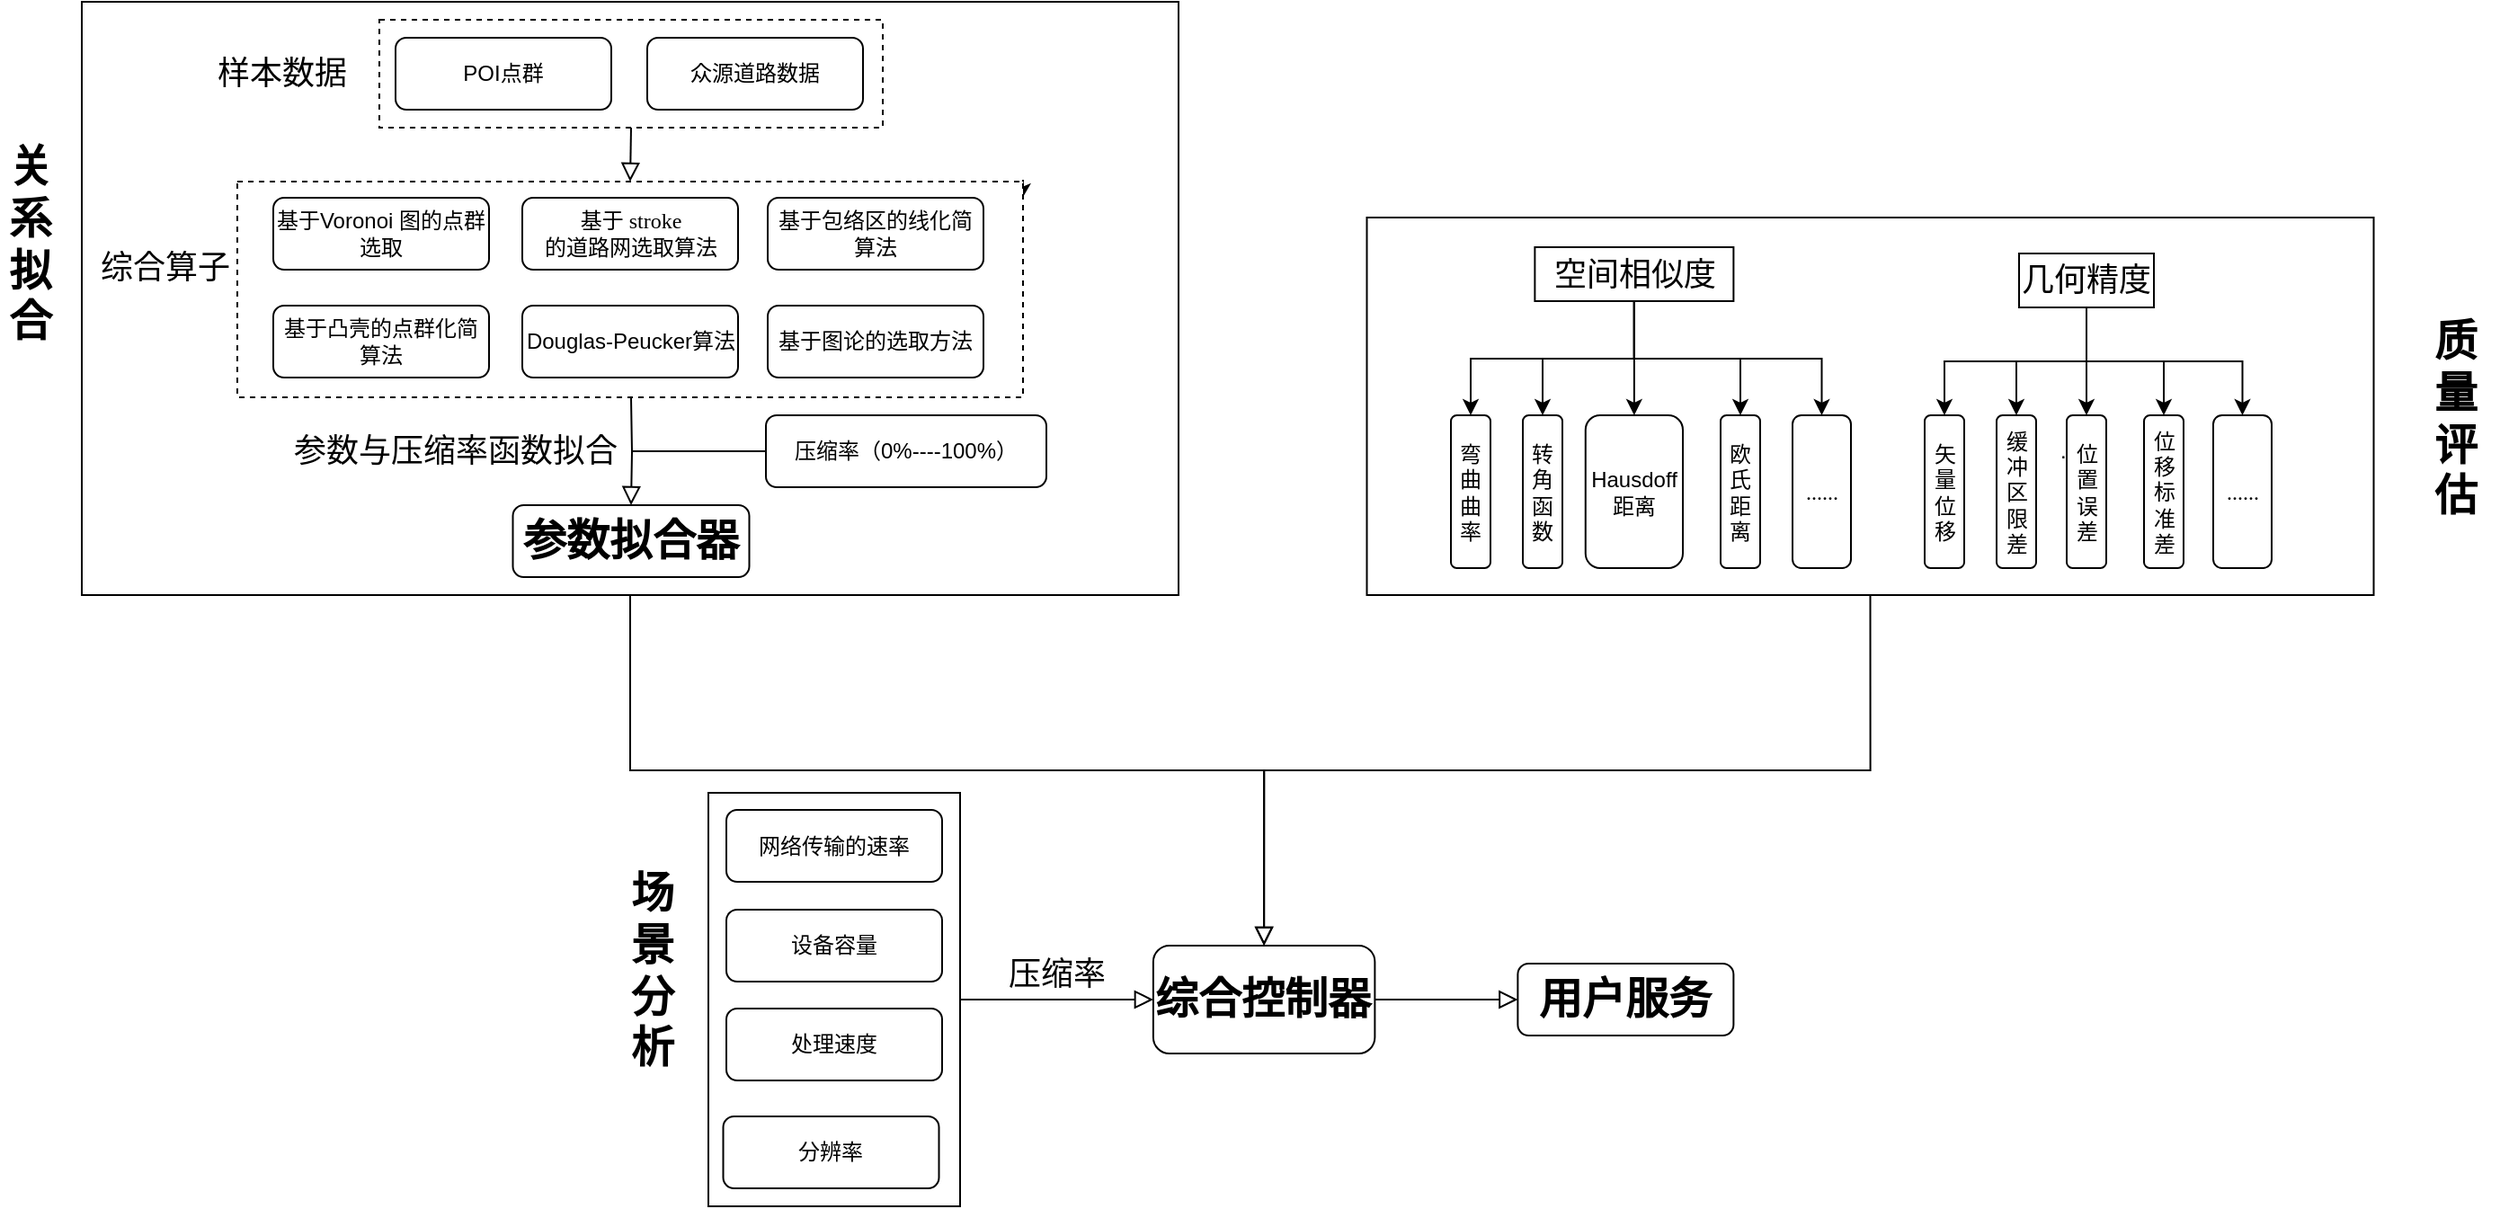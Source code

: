 <mxfile version="20.4.1" type="github">
  <diagram id="C5RBs43oDa-KdzZeNtuy" name="Page-1">
    <mxGraphModel dx="1740" dy="883" grid="1" gridSize="10" guides="1" tooltips="1" connect="1" arrows="1" fold="1" page="1" pageScale="1" pageWidth="827" pageHeight="1169" math="0" shadow="0">
      <root>
        <mxCell id="WIyWlLk6GJQsqaUBKTNV-0" />
        <mxCell id="WIyWlLk6GJQsqaUBKTNV-1" parent="WIyWlLk6GJQsqaUBKTNV-0" />
        <mxCell id="h_i_gSnvgIfFJRWZz87i-35" value="" style="rounded=0;whiteSpace=wrap;html=1;fontFamily=Times New Roman;fontSize=8;" vertex="1" parent="WIyWlLk6GJQsqaUBKTNV-1">
          <mxGeometry x="788.25" y="190" width="560" height="210" as="geometry" />
        </mxCell>
        <mxCell id="h_i_gSnvgIfFJRWZz87i-37" value="" style="rounded=0;whiteSpace=wrap;html=1;fontFamily=Times New Roman;fontSize=8;" vertex="1" parent="WIyWlLk6GJQsqaUBKTNV-1">
          <mxGeometry x="73.5" y="70" width="610" height="330" as="geometry" />
        </mxCell>
        <mxCell id="h_i_gSnvgIfFJRWZz87i-114" style="edgeStyle=orthogonalEdgeStyle;rounded=0;orthogonalLoop=1;jettySize=auto;html=1;exitX=1;exitY=0;exitDx=0;exitDy=0;entryX=0.857;entryY=0.344;entryDx=0;entryDy=0;entryPerimeter=0;fontFamily=Helvetica;fontSize=24;" edge="1" parent="WIyWlLk6GJQsqaUBKTNV-1">
          <mxGeometry relative="1" as="geometry">
            <mxPoint x="597.0" y="169" as="sourcePoint" />
            <mxPoint x="596.27" y="179.84" as="targetPoint" />
          </mxGeometry>
        </mxCell>
        <mxCell id="h_i_gSnvgIfFJRWZz87i-10" value="" style="rounded=0;whiteSpace=wrap;html=1;fontFamily=Times New Roman;fontSize=8;dashed=1;" vertex="1" parent="WIyWlLk6GJQsqaUBKTNV-1">
          <mxGeometry x="160" y="170" width="437" height="120" as="geometry" />
        </mxCell>
        <mxCell id="h_i_gSnvgIfFJRWZz87i-1" value="" style="rounded=0;whiteSpace=wrap;html=1;fontFamily=Times New Roman;fontSize=8;dashed=1;" vertex="1" parent="WIyWlLk6GJQsqaUBKTNV-1">
          <mxGeometry x="239" y="80" width="280" height="60" as="geometry" />
        </mxCell>
        <mxCell id="WIyWlLk6GJQsqaUBKTNV-3" value="POI点群" style="rounded=1;whiteSpace=wrap;html=1;fontSize=12;glass=0;strokeWidth=1;shadow=0;" parent="WIyWlLk6GJQsqaUBKTNV-1" vertex="1">
          <mxGeometry x="248" y="90" width="120" height="40" as="geometry" />
        </mxCell>
        <mxCell id="WIyWlLk6GJQsqaUBKTNV-9" value="" style="edgeStyle=orthogonalEdgeStyle;rounded=0;html=1;jettySize=auto;orthogonalLoop=1;fontSize=11;endArrow=block;endFill=0;endSize=8;strokeWidth=1;shadow=0;labelBackgroundColor=none;exitX=0.5;exitY=1;exitDx=0;exitDy=0;entryX=0.5;entryY=0;entryDx=0;entryDy=0;spacing=2;" parent="WIyWlLk6GJQsqaUBKTNV-1" target="h_i_gSnvgIfFJRWZz87i-10" edge="1" source="h_i_gSnvgIfFJRWZz87i-1">
          <mxGeometry y="10" relative="1" as="geometry">
            <mxPoint as="offset" />
            <mxPoint x="220" y="370" as="sourcePoint" />
            <mxPoint x="379" y="140" as="targetPoint" />
          </mxGeometry>
        </mxCell>
        <mxCell id="WIyWlLk6GJQsqaUBKTNV-12" value="&lt;font style=&quot;font-size: 24px;&quot;&gt;&lt;b&gt;参数拟合器&lt;/b&gt;&lt;/font&gt;" style="rounded=1;whiteSpace=wrap;html=1;fontSize=12;glass=0;strokeWidth=1;shadow=0;" parent="WIyWlLk6GJQsqaUBKTNV-1" vertex="1">
          <mxGeometry x="313.25" y="350" width="131.5" height="40" as="geometry" />
        </mxCell>
        <mxCell id="limIQbG5P-s_eVY_uHMg-7" value="&lt;p&gt;&lt;br&gt;&lt;/p&gt;" style="rounded=0;html=1;jettySize=auto;orthogonalLoop=1;fontSize=8;endArrow=block;endFill=0;endSize=8;strokeWidth=1;shadow=0;labelBackgroundColor=none;edgeStyle=orthogonalEdgeStyle;fontFamily=Verdana;align=center;exitX=0.5;exitY=1;exitDx=0;exitDy=0;entryX=0.5;entryY=0;entryDx=0;entryDy=0;" parent="WIyWlLk6GJQsqaUBKTNV-1" target="WIyWlLk6GJQsqaUBKTNV-12" edge="1">
          <mxGeometry y="10" relative="1" as="geometry">
            <mxPoint as="offset" />
            <mxPoint x="379" y="290" as="sourcePoint" />
            <mxPoint x="379" y="350" as="targetPoint" />
            <Array as="points" />
          </mxGeometry>
        </mxCell>
        <mxCell id="limIQbG5P-s_eVY_uHMg-9" value="&lt;span style=&quot;font-family: &amp;quot;Times New Roman&amp;quot;; font-size: 24px; font-weight: 700;&quot;&gt;综合控制器&lt;/span&gt;" style="rounded=1;whiteSpace=wrap;html=1;fontSize=12;glass=0;strokeWidth=1;shadow=0;" parent="WIyWlLk6GJQsqaUBKTNV-1" vertex="1">
          <mxGeometry x="669.44" y="595" width="123.25" height="60" as="geometry" />
        </mxCell>
        <mxCell id="limIQbG5P-s_eVY_uHMg-15" value="基于图论的选取方法" style="rounded=1;whiteSpace=wrap;html=1;fontSize=12;glass=0;strokeWidth=1;shadow=0;" parent="WIyWlLk6GJQsqaUBKTNV-1" vertex="1">
          <mxGeometry x="455" y="239" width="120" height="40" as="geometry" />
        </mxCell>
        <mxCell id="limIQbG5P-s_eVY_uHMg-20" value="空间相似度" style="text;html=1;strokeColor=default;fillColor=none;align=center;verticalAlign=middle;whiteSpace=wrap;rounded=0;fontFamily=Times New Roman;fontSize=18;labelBorderColor=none;" parent="WIyWlLk6GJQsqaUBKTNV-1" vertex="1">
          <mxGeometry x="881.69" y="206.5" width="110.5" height="30" as="geometry" />
        </mxCell>
        <mxCell id="h_i_gSnvgIfFJRWZz87i-0" value="众源道路数据" style="rounded=1;whiteSpace=wrap;html=1;fontSize=12;glass=0;strokeWidth=1;shadow=0;" vertex="1" parent="WIyWlLk6GJQsqaUBKTNV-1">
          <mxGeometry x="388" y="90" width="120" height="40" as="geometry" />
        </mxCell>
        <mxCell id="h_i_gSnvgIfFJRWZz87i-2" value="样本数据" style="text;html=1;strokeColor=none;fillColor=none;align=center;verticalAlign=middle;whiteSpace=wrap;rounded=0;fontSize=18;" vertex="1" parent="WIyWlLk6GJQsqaUBKTNV-1">
          <mxGeometry x="140" y="95" width="90" height="30" as="geometry" />
        </mxCell>
        <mxCell id="h_i_gSnvgIfFJRWZz87i-4" value="&lt;font style=&quot;font-size: 12px;&quot;&gt;基于Voronoi 图的点群选取&lt;/font&gt;" style="rounded=1;whiteSpace=wrap;html=1;fontSize=12;glass=0;strokeWidth=1;shadow=0;" vertex="1" parent="WIyWlLk6GJQsqaUBKTNV-1">
          <mxGeometry x="180" y="179" width="120" height="40" as="geometry" />
        </mxCell>
        <mxCell id="h_i_gSnvgIfFJRWZz87i-5" value="&lt;font style=&quot;font-size: 12px;&quot;&gt;&lt;span style=&quot;font-family: 等线;&quot;&gt;基于&lt;/span&gt;&lt;span style=&quot;font-family: 微软雅黑;&quot;&gt; &lt;/span&gt;&lt;span style=&quot;font-family: 微软雅黑;&quot;&gt;stroke&lt;br/&gt;&lt;/span&gt;&lt;span style=&quot;font-family: 等线;&quot;&gt;的道路网选取&lt;/span&gt;&lt;span style=&quot;font-family: 等线;&quot;&gt;算法&lt;/span&gt;&lt;/font&gt;" style="rounded=1;whiteSpace=wrap;html=1;fontSize=12;glass=0;strokeWidth=1;shadow=0;" vertex="1" parent="WIyWlLk6GJQsqaUBKTNV-1">
          <mxGeometry x="318.5" y="179" width="120" height="40" as="geometry" />
        </mxCell>
        <mxCell id="h_i_gSnvgIfFJRWZz87i-6" value="&lt;font style=&quot;font-size: 12px;&quot;&gt;Douglas-Peucker算法&lt;/font&gt;" style="rounded=1;whiteSpace=wrap;html=1;fontSize=12;glass=0;strokeWidth=1;shadow=0;" vertex="1" parent="WIyWlLk6GJQsqaUBKTNV-1">
          <mxGeometry x="318.5" y="239" width="120" height="40" as="geometry" />
        </mxCell>
        <mxCell id="h_i_gSnvgIfFJRWZz87i-7" value="基于凸壳的点群化简算法" style="rounded=1;whiteSpace=wrap;html=1;fontSize=12;glass=0;strokeWidth=1;shadow=0;" vertex="1" parent="WIyWlLk6GJQsqaUBKTNV-1">
          <mxGeometry x="180" y="239" width="120" height="40" as="geometry" />
        </mxCell>
        <mxCell id="h_i_gSnvgIfFJRWZz87i-8" value="&lt;font style=&quot;font-size: 12px;&quot;&gt;基于包络区的线化简算法&lt;/font&gt;" style="rounded=1;whiteSpace=wrap;html=1;fontSize=12;glass=0;strokeWidth=1;shadow=0;" vertex="1" parent="WIyWlLk6GJQsqaUBKTNV-1">
          <mxGeometry x="455" y="179" width="120" height="40" as="geometry" />
        </mxCell>
        <mxCell id="h_i_gSnvgIfFJRWZz87i-12" value="综合算子" style="text;html=1;strokeColor=none;fillColor=none;align=center;verticalAlign=middle;whiteSpace=wrap;rounded=0;fontSize=18;" vertex="1" parent="WIyWlLk6GJQsqaUBKTNV-1">
          <mxGeometry x="80" y="203" width="80" height="30" as="geometry" />
        </mxCell>
        <mxCell id="h_i_gSnvgIfFJRWZz87i-16" value="压缩率（0%----100%）" style="rounded=1;whiteSpace=wrap;html=1;fontSize=12;glass=0;strokeWidth=1;shadow=0;" vertex="1" parent="WIyWlLk6GJQsqaUBKTNV-1">
          <mxGeometry x="454" y="300" width="156" height="40" as="geometry" />
        </mxCell>
        <mxCell id="h_i_gSnvgIfFJRWZz87i-18" value="" style="endArrow=none;html=1;rounded=0;fontFamily=Helvetica;fontSize=12;entryX=0;entryY=0.5;entryDx=0;entryDy=0;" edge="1" parent="WIyWlLk6GJQsqaUBKTNV-1" target="h_i_gSnvgIfFJRWZz87i-16">
          <mxGeometry width="50" height="50" relative="1" as="geometry">
            <mxPoint x="380" y="320" as="sourcePoint" />
            <mxPoint x="450" y="320" as="targetPoint" />
          </mxGeometry>
        </mxCell>
        <mxCell id="h_i_gSnvgIfFJRWZz87i-20" value="参数与压缩率函数拟合" style="text;html=1;strokeColor=none;fillColor=none;align=center;verticalAlign=middle;whiteSpace=wrap;rounded=0;fontFamily=Helvetica;fontSize=18;" vertex="1" parent="WIyWlLk6GJQsqaUBKTNV-1">
          <mxGeometry x="190" y="305" width="183" height="30" as="geometry" />
        </mxCell>
        <mxCell id="h_i_gSnvgIfFJRWZz87i-23" value="转角函数" style="rounded=1;whiteSpace=wrap;html=1;fontSize=12;glass=0;strokeWidth=1;shadow=0;horizontal=1;align=center;" vertex="1" parent="WIyWlLk6GJQsqaUBKTNV-1">
          <mxGeometry x="875" y="300" width="22" height="85" as="geometry" />
        </mxCell>
        <mxCell id="h_i_gSnvgIfFJRWZz87i-24" value="Hausdoff距离" style="rounded=1;whiteSpace=wrap;html=1;fontSize=12;glass=0;strokeWidth=1;shadow=0;" vertex="1" parent="WIyWlLk6GJQsqaUBKTNV-1">
          <mxGeometry x="909.88" y="300" width="54.12" height="85" as="geometry" />
        </mxCell>
        <mxCell id="h_i_gSnvgIfFJRWZz87i-33" value="......" style="text;html=1;strokeColor=none;fillColor=none;align=center;verticalAlign=middle;whiteSpace=wrap;rounded=0;fontSize=12;" vertex="1" parent="WIyWlLk6GJQsqaUBKTNV-1">
          <mxGeometry x="1153.75" y="304.5" width="60" height="30" as="geometry" />
        </mxCell>
        <mxCell id="h_i_gSnvgIfFJRWZz87i-36" value="&lt;font style=&quot;font-size: 24px;&quot;&gt;质量评估&lt;/font&gt;" style="text;html=1;strokeColor=none;fillColor=none;align=center;verticalAlign=middle;whiteSpace=wrap;rounded=0;dashed=1;fontFamily=Times New Roman;fontSize=8;fontStyle=1" vertex="1" parent="WIyWlLk6GJQsqaUBKTNV-1">
          <mxGeometry x="1369.5" y="287" width="47.75" height="30" as="geometry" />
        </mxCell>
        <mxCell id="h_i_gSnvgIfFJRWZz87i-38" value="&lt;font style=&quot;font-size: 24px;&quot;&gt;关系拟合&lt;/font&gt;" style="text;html=1;strokeColor=none;fillColor=none;align=center;verticalAlign=middle;whiteSpace=wrap;rounded=0;dashed=1;fontFamily=Times New Roman;fontSize=8;fontStyle=1;horizontal=1;" vertex="1" parent="WIyWlLk6GJQsqaUBKTNV-1">
          <mxGeometry x="28.5" y="190" width="31.5" height="30" as="geometry" />
        </mxCell>
        <mxCell id="h_i_gSnvgIfFJRWZz87i-52" value="" style="edgeStyle=elbowEdgeStyle;elbow=vertical;endArrow=classic;html=1;rounded=0;fontFamily=Helvetica;fontSize=24;exitX=0.5;exitY=1;exitDx=0;exitDy=0;entryX=0.5;entryY=0;entryDx=0;entryDy=0;" edge="1" parent="WIyWlLk6GJQsqaUBKTNV-1" source="limIQbG5P-s_eVY_uHMg-20" target="h_i_gSnvgIfFJRWZz87i-23">
          <mxGeometry width="50" height="50" relative="1" as="geometry">
            <mxPoint x="1035.75" y="319.5" as="sourcePoint" />
            <mxPoint x="1085.75" y="269.5" as="targetPoint" />
          </mxGeometry>
        </mxCell>
        <mxCell id="h_i_gSnvgIfFJRWZz87i-53" value="" style="endArrow=classic;html=1;rounded=0;fontFamily=Helvetica;fontSize=24;entryX=0.5;entryY=0;entryDx=0;entryDy=0;" edge="1" parent="WIyWlLk6GJQsqaUBKTNV-1" source="limIQbG5P-s_eVY_uHMg-20" target="h_i_gSnvgIfFJRWZz87i-24">
          <mxGeometry width="50" height="50" relative="1" as="geometry">
            <mxPoint x="1035.75" y="319.5" as="sourcePoint" />
            <mxPoint x="1085.75" y="269.5" as="targetPoint" />
          </mxGeometry>
        </mxCell>
        <mxCell id="h_i_gSnvgIfFJRWZz87i-55" value="弯曲曲率" style="rounded=1;whiteSpace=wrap;html=1;fontSize=12;glass=0;strokeWidth=1;shadow=0;horizontal=1;align=center;direction=south;" vertex="1" parent="WIyWlLk6GJQsqaUBKTNV-1">
          <mxGeometry x="835" y="300" width="22" height="85" as="geometry" />
        </mxCell>
        <mxCell id="h_i_gSnvgIfFJRWZz87i-56" value="" style="edgeStyle=elbowEdgeStyle;elbow=vertical;endArrow=classic;html=1;rounded=0;fontFamily=Helvetica;fontSize=24;exitX=0.5;exitY=1;exitDx=0;exitDy=0;entryX=0;entryY=0.5;entryDx=0;entryDy=0;" edge="1" parent="WIyWlLk6GJQsqaUBKTNV-1" source="limIQbG5P-s_eVY_uHMg-20" target="h_i_gSnvgIfFJRWZz87i-55">
          <mxGeometry width="50" height="50" relative="1" as="geometry">
            <mxPoint x="969.75" y="219.5" as="sourcePoint" />
            <mxPoint x="880.75" y="279.5" as="targetPoint" />
          </mxGeometry>
        </mxCell>
        <mxCell id="h_i_gSnvgIfFJRWZz87i-59" value="&lt;span style=&quot;font-family: 微软雅黑;&quot;&gt;......&lt;/span&gt;" style="rounded=1;whiteSpace=wrap;html=1;fontSize=12;glass=0;strokeWidth=1;shadow=0;" vertex="1" parent="WIyWlLk6GJQsqaUBKTNV-1">
          <mxGeometry x="1025" y="300" width="32.5" height="85" as="geometry" />
        </mxCell>
        <mxCell id="h_i_gSnvgIfFJRWZz87i-60" value="" style="edgeStyle=elbowEdgeStyle;elbow=vertical;endArrow=classic;html=1;rounded=0;fontFamily=Helvetica;fontSize=24;exitX=0.5;exitY=1;exitDx=0;exitDy=0;entryX=0.5;entryY=0;entryDx=0;entryDy=0;" edge="1" parent="WIyWlLk6GJQsqaUBKTNV-1" source="limIQbG5P-s_eVY_uHMg-20" target="h_i_gSnvgIfFJRWZz87i-59">
          <mxGeometry width="50" height="50" relative="1" as="geometry">
            <mxPoint x="947.75" y="219.5" as="sourcePoint" />
            <mxPoint x="1032.75" y="279.5" as="targetPoint" />
          </mxGeometry>
        </mxCell>
        <mxCell id="h_i_gSnvgIfFJRWZz87i-63" value="" style="edgeStyle=elbowEdgeStyle;elbow=vertical;endArrow=classic;html=1;rounded=0;fontFamily=Helvetica;fontSize=24;exitX=0.5;exitY=1;exitDx=0;exitDy=0;entryX=0.5;entryY=0;entryDx=0;entryDy=0;" edge="1" parent="WIyWlLk6GJQsqaUBKTNV-1" source="limIQbG5P-s_eVY_uHMg-20" target="h_i_gSnvgIfFJRWZz87i-64">
          <mxGeometry width="50" height="50" relative="1" as="geometry">
            <mxPoint x="947.75" y="219.5" as="sourcePoint" />
            <mxPoint x="991.25" y="269.5" as="targetPoint" />
          </mxGeometry>
        </mxCell>
        <mxCell id="h_i_gSnvgIfFJRWZz87i-64" value="&lt;span style=&quot;font-family: 微软雅黑;&quot;&gt;欧氏距离&lt;/span&gt;" style="rounded=1;whiteSpace=wrap;html=1;fontSize=12;glass=0;strokeWidth=1;shadow=0;" vertex="1" parent="WIyWlLk6GJQsqaUBKTNV-1">
          <mxGeometry x="985" y="300" width="22" height="85" as="geometry" />
        </mxCell>
        <mxCell id="h_i_gSnvgIfFJRWZz87i-68" value="几何精度" style="text;html=1;strokeColor=default;fillColor=none;align=center;verticalAlign=middle;whiteSpace=wrap;rounded=0;fontFamily=Times New Roman;fontSize=18;labelBorderColor=none;" vertex="1" parent="WIyWlLk6GJQsqaUBKTNV-1">
          <mxGeometry x="1151" y="210" width="75" height="30" as="geometry" />
        </mxCell>
        <mxCell id="h_i_gSnvgIfFJRWZz87i-69" value="缓冲区限差" style="rounded=1;whiteSpace=wrap;html=1;fontSize=12;glass=0;strokeWidth=1;shadow=0;horizontal=1;align=center;" vertex="1" parent="WIyWlLk6GJQsqaUBKTNV-1">
          <mxGeometry x="1138.5" y="300" width="22" height="85" as="geometry" />
        </mxCell>
        <mxCell id="h_i_gSnvgIfFJRWZz87i-70" value="位置误差" style="rounded=1;whiteSpace=wrap;html=1;fontSize=12;glass=0;strokeWidth=1;shadow=0;" vertex="1" parent="WIyWlLk6GJQsqaUBKTNV-1">
          <mxGeometry x="1177.5" y="300" width="22" height="85" as="geometry" />
        </mxCell>
        <mxCell id="h_i_gSnvgIfFJRWZz87i-71" value="" style="edgeStyle=elbowEdgeStyle;elbow=vertical;endArrow=classic;html=1;rounded=0;fontFamily=Helvetica;fontSize=24;exitX=0.5;exitY=1;exitDx=0;exitDy=0;entryX=0.5;entryY=0;entryDx=0;entryDy=0;" edge="1" parent="WIyWlLk6GJQsqaUBKTNV-1" source="h_i_gSnvgIfFJRWZz87i-68" target="h_i_gSnvgIfFJRWZz87i-69">
          <mxGeometry width="50" height="50" relative="1" as="geometry">
            <mxPoint x="1264.25" y="319.5" as="sourcePoint" />
            <mxPoint x="1314.25" y="269.5" as="targetPoint" />
          </mxGeometry>
        </mxCell>
        <mxCell id="h_i_gSnvgIfFJRWZz87i-72" value="" style="endArrow=classic;html=1;rounded=0;fontFamily=Helvetica;fontSize=24;entryX=0.5;entryY=0;entryDx=0;entryDy=0;" edge="1" parent="WIyWlLk6GJQsqaUBKTNV-1" source="h_i_gSnvgIfFJRWZz87i-68" target="h_i_gSnvgIfFJRWZz87i-70">
          <mxGeometry width="50" height="50" relative="1" as="geometry">
            <mxPoint x="1264.25" y="319.5" as="sourcePoint" />
            <mxPoint x="1314.25" y="269.5" as="targetPoint" />
          </mxGeometry>
        </mxCell>
        <mxCell id="h_i_gSnvgIfFJRWZz87i-73" value="矢量位移" style="rounded=1;whiteSpace=wrap;html=1;fontSize=12;glass=0;strokeWidth=1;shadow=0;horizontal=1;align=center;direction=south;" vertex="1" parent="WIyWlLk6GJQsqaUBKTNV-1">
          <mxGeometry x="1098.5" y="300" width="22" height="85" as="geometry" />
        </mxCell>
        <mxCell id="h_i_gSnvgIfFJRWZz87i-74" value="" style="edgeStyle=elbowEdgeStyle;elbow=vertical;endArrow=classic;html=1;rounded=0;fontFamily=Helvetica;fontSize=24;exitX=0.5;exitY=1;exitDx=0;exitDy=0;entryX=0;entryY=0.5;entryDx=0;entryDy=0;" edge="1" parent="WIyWlLk6GJQsqaUBKTNV-1" source="h_i_gSnvgIfFJRWZz87i-68" target="h_i_gSnvgIfFJRWZz87i-73">
          <mxGeometry width="50" height="50" relative="1" as="geometry">
            <mxPoint x="1198.25" y="219.5" as="sourcePoint" />
            <mxPoint x="1109.25" y="279.5" as="targetPoint" />
          </mxGeometry>
        </mxCell>
        <mxCell id="h_i_gSnvgIfFJRWZz87i-75" value="&lt;span style=&quot;font-family: 微软雅黑;&quot;&gt;......&lt;/span&gt;" style="rounded=1;whiteSpace=wrap;html=1;fontSize=12;glass=0;strokeWidth=1;shadow=0;" vertex="1" parent="WIyWlLk6GJQsqaUBKTNV-1">
          <mxGeometry x="1259" y="300" width="32.5" height="85" as="geometry" />
        </mxCell>
        <mxCell id="h_i_gSnvgIfFJRWZz87i-76" value="" style="edgeStyle=elbowEdgeStyle;elbow=vertical;endArrow=classic;html=1;rounded=0;fontFamily=Helvetica;fontSize=24;exitX=0.5;exitY=1;exitDx=0;exitDy=0;entryX=0.5;entryY=0;entryDx=0;entryDy=0;" edge="1" parent="WIyWlLk6GJQsqaUBKTNV-1" source="h_i_gSnvgIfFJRWZz87i-68" target="h_i_gSnvgIfFJRWZz87i-75">
          <mxGeometry width="50" height="50" relative="1" as="geometry">
            <mxPoint x="1176.25" y="219.5" as="sourcePoint" />
            <mxPoint x="1261.25" y="279.5" as="targetPoint" />
          </mxGeometry>
        </mxCell>
        <mxCell id="h_i_gSnvgIfFJRWZz87i-77" value="" style="edgeStyle=elbowEdgeStyle;elbow=vertical;endArrow=classic;html=1;rounded=0;fontFamily=Helvetica;fontSize=24;exitX=0.5;exitY=1;exitDx=0;exitDy=0;entryX=0.5;entryY=0;entryDx=0;entryDy=0;" edge="1" parent="WIyWlLk6GJQsqaUBKTNV-1" source="h_i_gSnvgIfFJRWZz87i-68" target="h_i_gSnvgIfFJRWZz87i-78">
          <mxGeometry width="50" height="50" relative="1" as="geometry">
            <mxPoint x="1176.25" y="219.5" as="sourcePoint" />
            <mxPoint x="1219.75" y="269.5" as="targetPoint" />
          </mxGeometry>
        </mxCell>
        <mxCell id="h_i_gSnvgIfFJRWZz87i-78" value="&lt;span style=&quot;font-family: 微软雅黑;&quot;&gt;位移标准差&lt;/span&gt;" style="rounded=1;whiteSpace=wrap;html=1;fontSize=12;glass=0;strokeWidth=1;shadow=0;" vertex="1" parent="WIyWlLk6GJQsqaUBKTNV-1">
          <mxGeometry x="1220.5" y="300" width="22" height="85" as="geometry" />
        </mxCell>
        <mxCell id="h_i_gSnvgIfFJRWZz87i-80" value="&lt;p&gt;&lt;br&gt;&lt;/p&gt;" style="rounded=0;html=1;jettySize=auto;orthogonalLoop=1;fontSize=8;endArrow=block;endFill=0;endSize=8;strokeWidth=1;shadow=0;labelBackgroundColor=none;edgeStyle=orthogonalEdgeStyle;fontFamily=Verdana;align=center;entryX=0.5;entryY=0;entryDx=0;entryDy=0;exitX=0.5;exitY=1;exitDx=0;exitDy=0;" edge="1" parent="WIyWlLk6GJQsqaUBKTNV-1" source="h_i_gSnvgIfFJRWZz87i-35" target="limIQbG5P-s_eVY_uHMg-9">
          <mxGeometry y="10" relative="1" as="geometry">
            <mxPoint as="offset" />
            <mxPoint x="388.5" y="426.5" as="sourcePoint" />
            <mxPoint x="389" y="470" as="targetPoint" />
            <Array as="points" />
          </mxGeometry>
        </mxCell>
        <mxCell id="h_i_gSnvgIfFJRWZz87i-83" value="" style="rounded=0;whiteSpace=wrap;html=1;fontFamily=Times New Roman;fontSize=8;" vertex="1" parent="WIyWlLk6GJQsqaUBKTNV-1">
          <mxGeometry x="422" y="510" width="140" height="230" as="geometry" />
        </mxCell>
        <mxCell id="h_i_gSnvgIfFJRWZz87i-106" value="&lt;p&gt;&lt;br&gt;&lt;/p&gt;" style="rounded=0;html=1;jettySize=auto;orthogonalLoop=1;fontSize=8;endArrow=block;endFill=0;endSize=8;strokeWidth=1;shadow=0;labelBackgroundColor=none;edgeStyle=orthogonalEdgeStyle;fontFamily=Verdana;align=center;entryX=0;entryY=0.5;entryDx=0;entryDy=0;exitX=1;exitY=0.5;exitDx=0;exitDy=0;" edge="1" parent="WIyWlLk6GJQsqaUBKTNV-1" source="h_i_gSnvgIfFJRWZz87i-83" target="limIQbG5P-s_eVY_uHMg-9">
          <mxGeometry y="10" relative="1" as="geometry">
            <mxPoint as="offset" />
            <mxPoint x="743.69" y="469" as="sourcePoint" />
            <mxPoint x="743.69" y="560" as="targetPoint" />
            <Array as="points" />
          </mxGeometry>
        </mxCell>
        <mxCell id="h_i_gSnvgIfFJRWZz87i-107" value="&lt;font style=&quot;font-size: 18px;&quot;&gt;压缩率&lt;/font&gt;" style="text;html=1;strokeColor=none;fillColor=none;align=center;verticalAlign=middle;whiteSpace=wrap;rounded=0;labelBorderColor=none;fontFamily=Helvetica;fontSize=24;" vertex="1" parent="WIyWlLk6GJQsqaUBKTNV-1">
          <mxGeometry x="578.94" y="594" width="74.25" height="30" as="geometry" />
        </mxCell>
        <mxCell id="h_i_gSnvgIfFJRWZz87i-108" value="&lt;p&gt;&lt;br&gt;&lt;/p&gt;" style="rounded=0;html=1;jettySize=auto;orthogonalLoop=1;fontSize=8;endArrow=block;endFill=0;endSize=8;strokeWidth=1;shadow=0;labelBackgroundColor=none;edgeStyle=orthogonalEdgeStyle;fontFamily=Verdana;align=center;entryX=0;entryY=0.5;entryDx=0;entryDy=0;" edge="1" parent="WIyWlLk6GJQsqaUBKTNV-1" source="limIQbG5P-s_eVY_uHMg-9" target="h_i_gSnvgIfFJRWZz87i-113">
          <mxGeometry y="10" relative="1" as="geometry">
            <mxPoint as="offset" />
            <mxPoint x="890.32" y="678.07" as="sourcePoint" />
            <mxPoint x="873.19" y="635" as="targetPoint" />
            <Array as="points" />
          </mxGeometry>
        </mxCell>
        <mxCell id="h_i_gSnvgIfFJRWZz87i-109" value="&lt;font style=&quot;font-size: 24px;&quot;&gt;场景分析&lt;/font&gt;" style="text;html=1;strokeColor=none;fillColor=none;align=center;verticalAlign=middle;whiteSpace=wrap;rounded=0;dashed=1;fontFamily=Times New Roman;fontSize=8;fontStyle=1" vertex="1" parent="WIyWlLk6GJQsqaUBKTNV-1">
          <mxGeometry x="373" y="594" width="35.5" height="30" as="geometry" />
        </mxCell>
        <mxCell id="h_i_gSnvgIfFJRWZz87i-110" value="网络传输的速率" style="rounded=1;whiteSpace=wrap;html=1;fontSize=12;glass=0;strokeWidth=1;shadow=0;" vertex="1" parent="WIyWlLk6GJQsqaUBKTNV-1">
          <mxGeometry x="432" y="519.5" width="120" height="40" as="geometry" />
        </mxCell>
        <mxCell id="h_i_gSnvgIfFJRWZz87i-111" value="设备容量" style="rounded=1;whiteSpace=wrap;html=1;fontSize=12;glass=0;strokeWidth=1;shadow=0;" vertex="1" parent="WIyWlLk6GJQsqaUBKTNV-1">
          <mxGeometry x="432" y="575" width="120" height="40" as="geometry" />
        </mxCell>
        <mxCell id="h_i_gSnvgIfFJRWZz87i-112" value="处理速度" style="rounded=1;whiteSpace=wrap;html=1;fontSize=12;glass=0;strokeWidth=1;shadow=0;" vertex="1" parent="WIyWlLk6GJQsqaUBKTNV-1">
          <mxGeometry x="432" y="630" width="120" height="40" as="geometry" />
        </mxCell>
        <mxCell id="h_i_gSnvgIfFJRWZz87i-113" value="&lt;font style=&quot;font-size: 24px;&quot;&gt;&lt;b&gt;用户服务&lt;/b&gt;&lt;/font&gt;" style="rounded=1;whiteSpace=wrap;html=1;fontSize=12;glass=0;strokeWidth=1;shadow=0;" vertex="1" parent="WIyWlLk6GJQsqaUBKTNV-1">
          <mxGeometry x="872.19" y="605" width="120" height="40" as="geometry" />
        </mxCell>
        <mxCell id="h_i_gSnvgIfFJRWZz87i-116" value="分辨率" style="rounded=1;whiteSpace=wrap;html=1;fontSize=12;glass=0;strokeWidth=1;shadow=0;" vertex="1" parent="WIyWlLk6GJQsqaUBKTNV-1">
          <mxGeometry x="430.25" y="690" width="120" height="40" as="geometry" />
        </mxCell>
        <mxCell id="h_i_gSnvgIfFJRWZz87i-124" value="&lt;p&gt;&lt;br&gt;&lt;/p&gt;" style="rounded=0;html=1;jettySize=auto;orthogonalLoop=1;fontSize=8;endArrow=block;endFill=0;endSize=8;strokeWidth=1;shadow=0;labelBackgroundColor=none;edgeStyle=orthogonalEdgeStyle;fontFamily=Verdana;align=center;exitX=0.5;exitY=1;exitDx=0;exitDy=0;entryX=0.5;entryY=0;entryDx=0;entryDy=0;" edge="1" parent="WIyWlLk6GJQsqaUBKTNV-1" source="h_i_gSnvgIfFJRWZz87i-37" target="limIQbG5P-s_eVY_uHMg-9">
          <mxGeometry y="10" relative="1" as="geometry">
            <mxPoint as="offset" />
            <mxPoint x="1078.25" y="344.5" as="sourcePoint" />
            <mxPoint x="760" y="610" as="targetPoint" />
            <Array as="points" />
          </mxGeometry>
        </mxCell>
      </root>
    </mxGraphModel>
  </diagram>
</mxfile>
